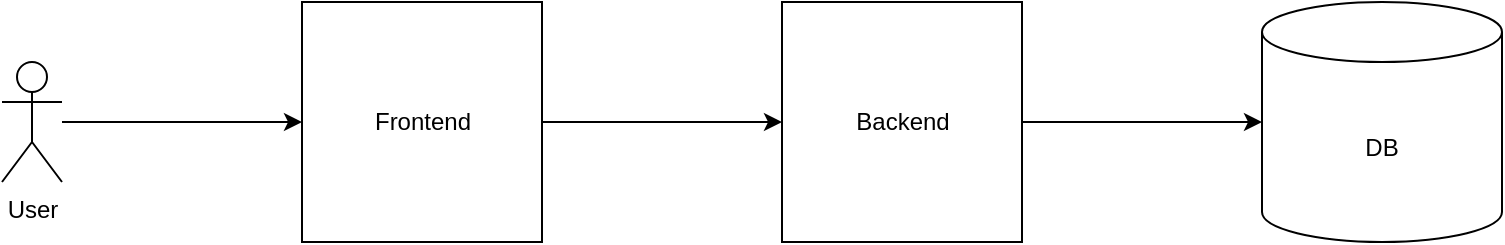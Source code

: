 <mxfile version="20.8.13" type="device"><diagram name="Page-1" id="lmc4mzDQ-m7EOjaSGcAK"><mxGraphModel dx="995" dy="950" grid="1" gridSize="10" guides="1" tooltips="1" connect="1" arrows="1" fold="1" page="1" pageScale="1" pageWidth="827" pageHeight="1169" math="0" shadow="0"><root><mxCell id="0"/><mxCell id="1" parent="0"/><mxCell id="OfKVoWeYKnsoo2-z-7Tt-5" style="edgeStyle=orthogonalEdgeStyle;rounded=0;orthogonalLoop=1;jettySize=auto;html=1;exitX=1;exitY=0.5;exitDx=0;exitDy=0;entryX=0;entryY=0.5;entryDx=0;entryDy=0;" edge="1" parent="1" source="OfKVoWeYKnsoo2-z-7Tt-1" target="OfKVoWeYKnsoo2-z-7Tt-2"><mxGeometry relative="1" as="geometry"/></mxCell><mxCell id="OfKVoWeYKnsoo2-z-7Tt-1" value="Frontend" style="html=1;" vertex="1" parent="1"><mxGeometry x="160" width="120" height="120" as="geometry"/></mxCell><mxCell id="OfKVoWeYKnsoo2-z-7Tt-8" style="edgeStyle=orthogonalEdgeStyle;rounded=0;orthogonalLoop=1;jettySize=auto;html=1;exitX=1;exitY=0.5;exitDx=0;exitDy=0;entryX=0;entryY=0.5;entryDx=0;entryDy=0;entryPerimeter=0;" edge="1" parent="1" source="OfKVoWeYKnsoo2-z-7Tt-2" target="OfKVoWeYKnsoo2-z-7Tt-7"><mxGeometry relative="1" as="geometry"/></mxCell><mxCell id="OfKVoWeYKnsoo2-z-7Tt-2" value="Backend" style="html=1;" vertex="1" parent="1"><mxGeometry x="400" width="120" height="120" as="geometry"/></mxCell><mxCell id="OfKVoWeYKnsoo2-z-7Tt-4" style="edgeStyle=orthogonalEdgeStyle;rounded=0;orthogonalLoop=1;jettySize=auto;html=1;entryX=0;entryY=0.5;entryDx=0;entryDy=0;" edge="1" parent="1" source="OfKVoWeYKnsoo2-z-7Tt-3" target="OfKVoWeYKnsoo2-z-7Tt-1"><mxGeometry relative="1" as="geometry"/></mxCell><mxCell id="OfKVoWeYKnsoo2-z-7Tt-3" value="User" style="shape=umlActor;verticalLabelPosition=bottom;verticalAlign=top;html=1;" vertex="1" parent="1"><mxGeometry x="10" y="30" width="30" height="60" as="geometry"/></mxCell><mxCell id="OfKVoWeYKnsoo2-z-7Tt-7" value="DB" style="shape=cylinder3;whiteSpace=wrap;html=1;boundedLbl=1;backgroundOutline=1;size=15;" vertex="1" parent="1"><mxGeometry x="640" width="120" height="120" as="geometry"/></mxCell></root></mxGraphModel></diagram></mxfile>